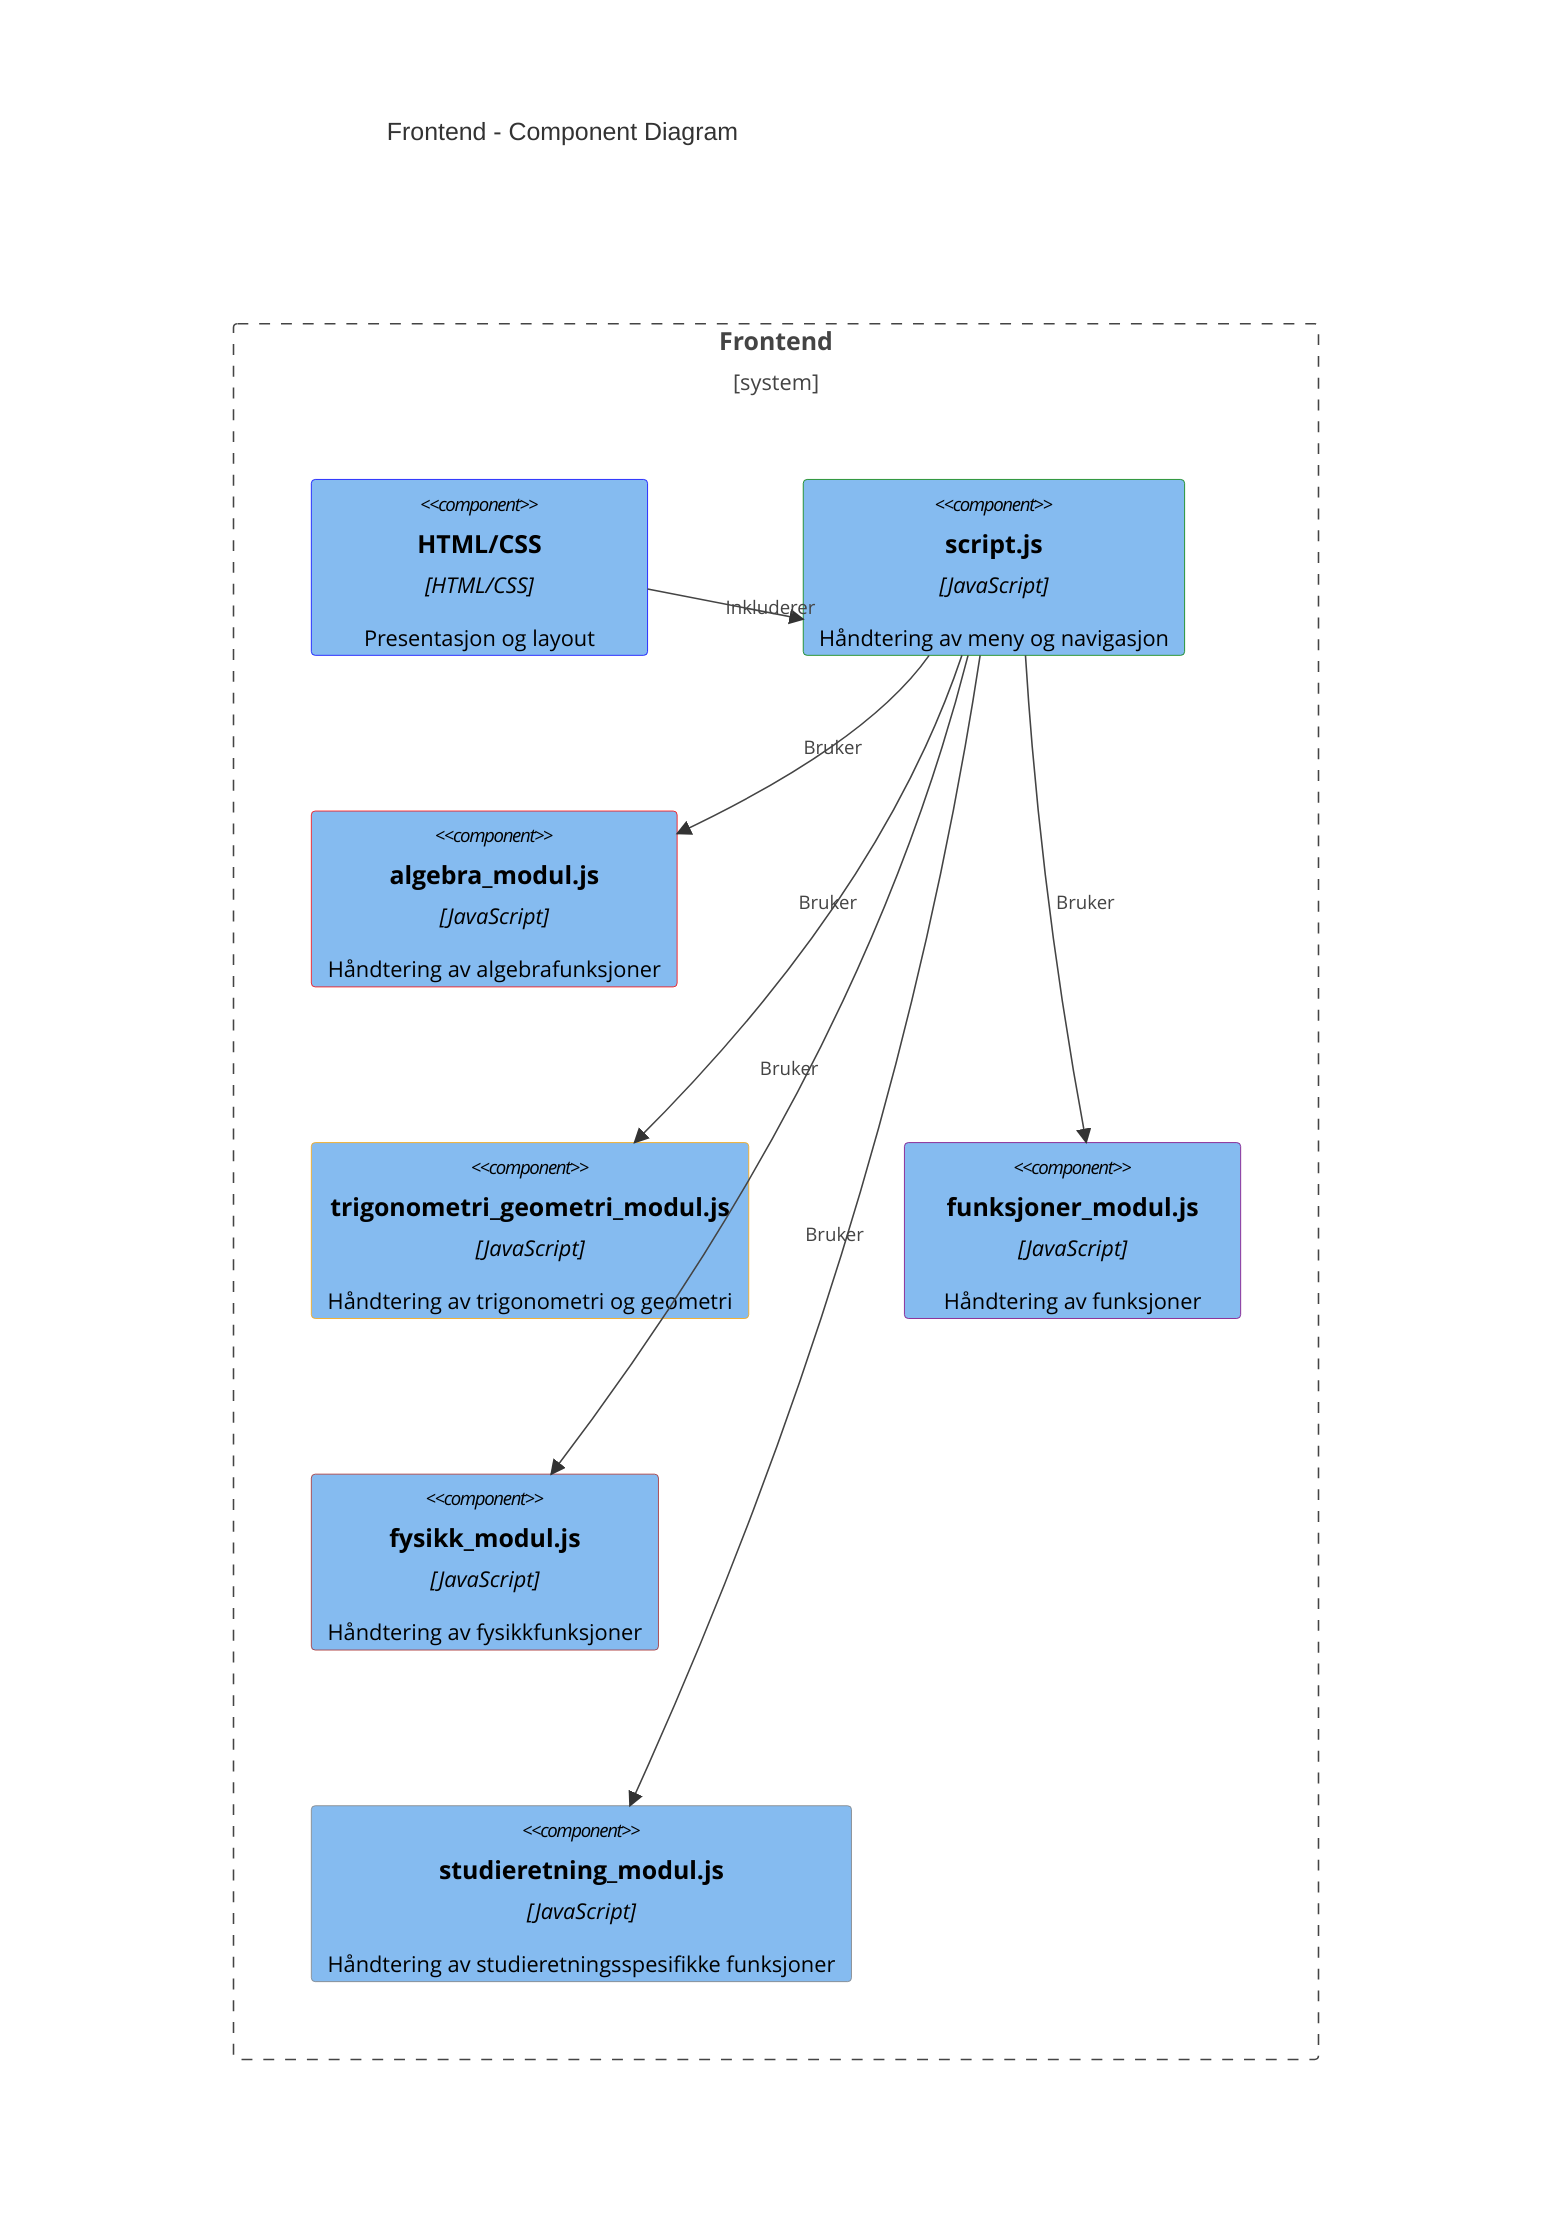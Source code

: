 C4Component
    title Frontend - Component Diagram
    Boundary(Frontend, "Frontend") {
        Component(HtmlCss, "HTML/CSS", "HTML/CSS", "Presentasjon og layout")
        Component(ScriptJs, "script.js", "JavaScript", "Håndtering av meny og navigasjon")
        Component(AlgebraModul, "algebra_modul.js", "JavaScript", "Håndtering av algebrafunksjoner")
        Component(TrigGeomModul, "trigonometri_geometri_modul.js", "JavaScript", "Håndtering av trigonometri og geometri")
        Component(FunksjonerModul, "funksjoner_modul.js", "JavaScript", "Håndtering av funksjoner")
        Component(FysikkModul, "fysikk_modul.js", "JavaScript", "Håndtering av fysikkfunksjoner")
        Component(StudieretningModul, "studieretning_modul.js", "JavaScript", "Håndtering av studieretningsspesifikke funksjoner")
    }
    UpdateElementStyle(HtmlCss, $fontColor="black", $borderColor="blue", $backgroundColor="lightblue")
    UpdateElementStyle(ScriptJs, $fontColor="black", $borderColor="green", $backgroundColor="lightgreen")
    UpdateElementStyle(AlgebraModul, $fontColor="black", $borderColor="red", $backgroundColor="lightcoral")
    UpdateElementStyle(TrigGeomModul, $fontColor="black", $borderColor="orange", $backgroundColor="lightyellow")
    UpdateElementStyle(FunksjonerModul, $fontColor="black", $borderColor="purple", $backgroundColor="lavender")
    UpdateElementStyle(FysikkModul, $fontColor="black", $borderColor="brown", $backgroundColor="burlywood")
    UpdateElementStyle(StudieretningModul, $fontColor="black", $borderColor="gray", $backgroundColor="lightgray")
    Rel(HtmlCss, ScriptJs, "Inkluderer")
    Rel(ScriptJs, AlgebraModul, "Bruker")
    Rel(ScriptJs, TrigGeomModul, "Bruker")
    Rel(ScriptJs, FunksjonerModul, "Bruker")
    Rel(ScriptJs, FysikkModul, "Bruker")
    Rel(ScriptJs, StudieretningModul, "Bruker")